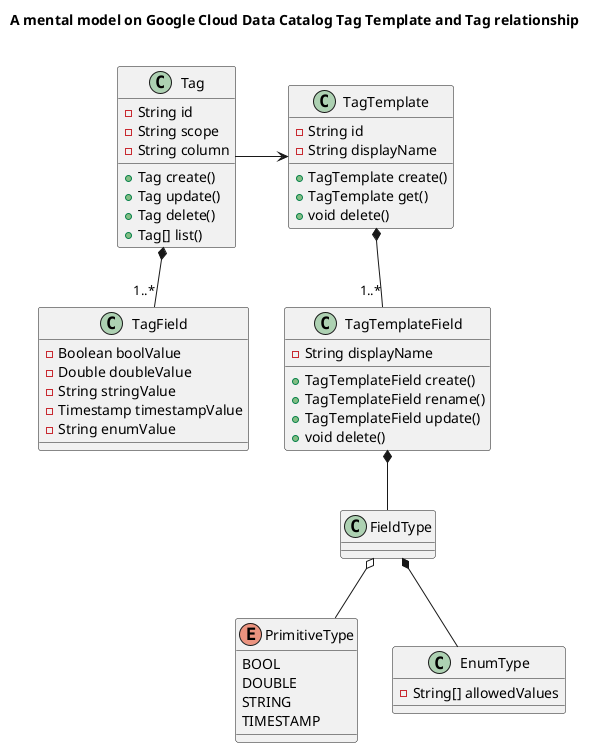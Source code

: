 @startuml

skinparam backgroundcolor transparent


title A mental model on Google Cloud Data Catalog Tag Template and Tag relationship\n


TagTemplate *-- "1..*" TagTemplateField
TagTemplateField *-- FieldType
FieldType o-- PrimitiveType
FieldType *-- EnumType
Tag -> TagTemplate
Tag *-- "1..*" TagField


!startsub MAINCLASSES
class TagTemplate {
  -String id
  -String displayName

  +TagTemplate create()
  +TagTemplate get()
  +void delete()
}

class Tag {
  -String id
  -String scope
  -String column

  +Tag create()
  +Tag update()
  +Tag delete()
  +Tag[] list()
}

class TagField {
  -Boolean boolValue
  -Double doubleValue
  -String stringValue
  -Timestamp timestampValue
  -String enumValue
}
!endsub

class TagTemplateField {
  -String displayName

  +TagTemplateField create()
  +TagTemplateField rename()
  +TagTemplateField update()
  +void delete()
}

enum PrimitiveType {
  BOOL
  DOUBLE
  STRING
  TIMESTAMP
}

class EnumType {
  -String[] allowedValues
}

@enduml
